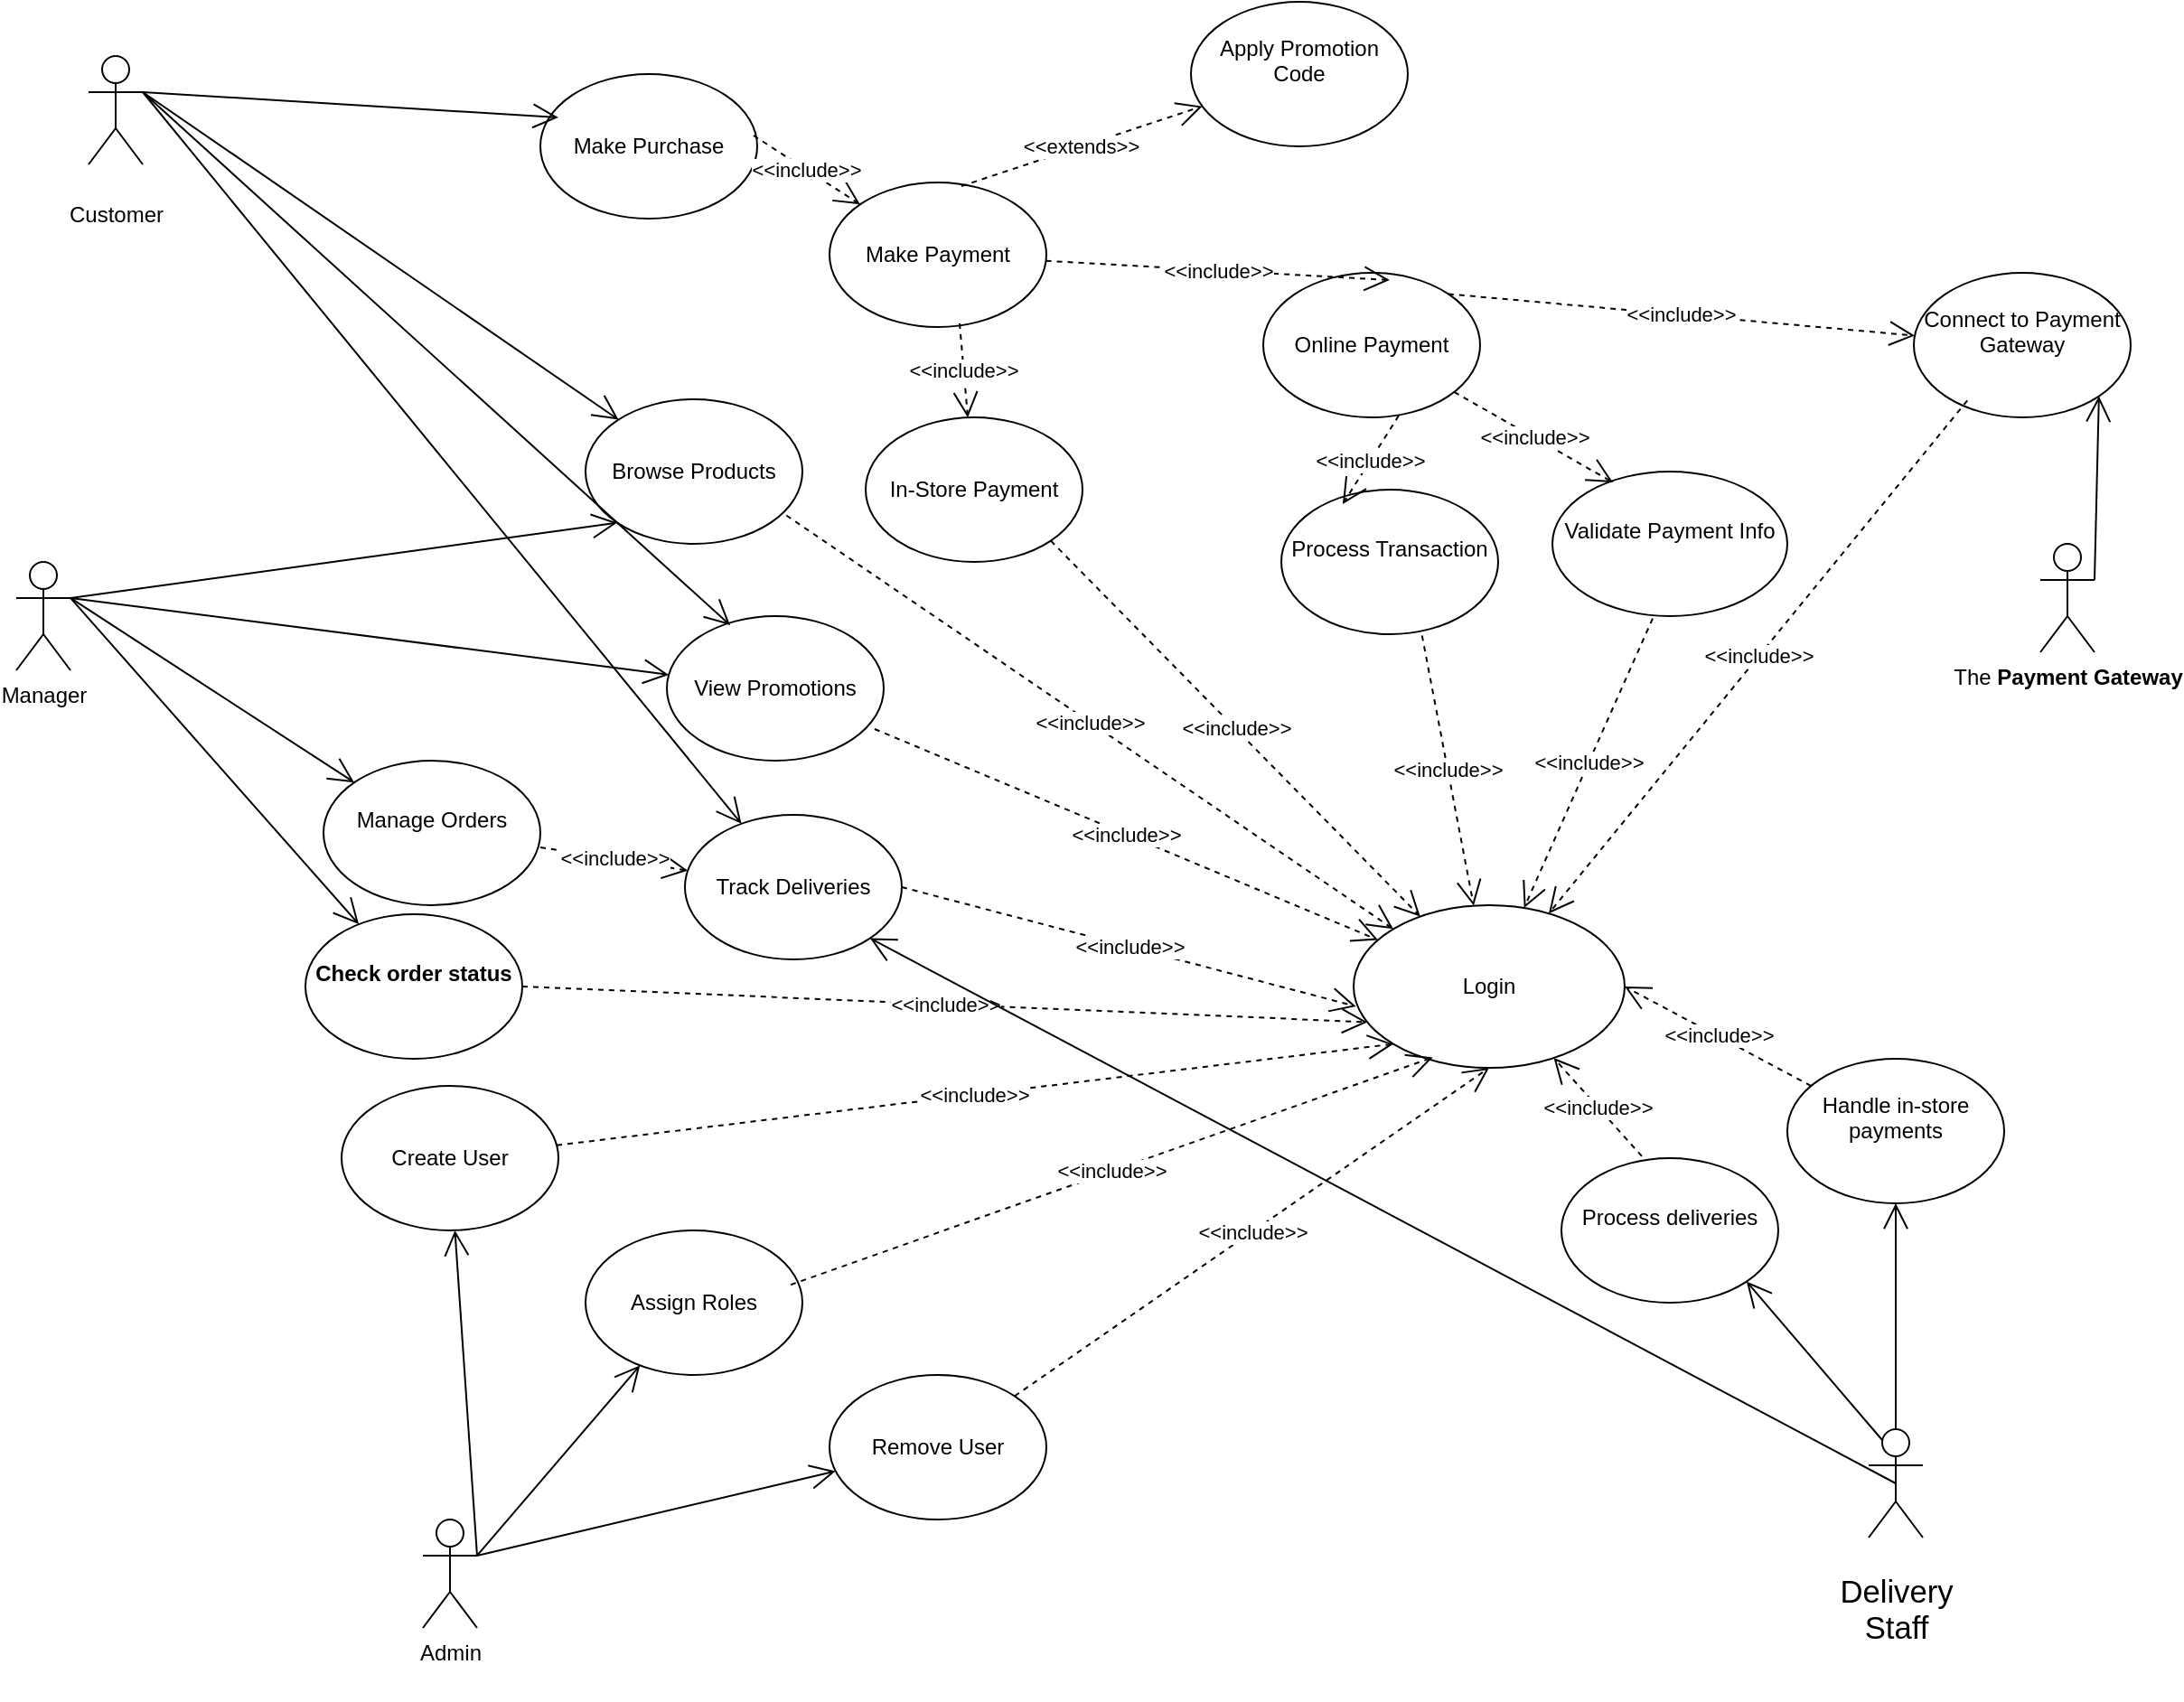 <mxfile version="27.0.1">
  <diagram name="Page-1" id="leISJ8qKo69MEdxwe8xN">
    <mxGraphModel dx="1783" dy="971" grid="1" gridSize="10" guides="1" tooltips="1" connect="1" arrows="1" fold="1" page="1" pageScale="1" pageWidth="850" pageHeight="1100" math="0" shadow="0">
      <root>
        <mxCell id="0" />
        <mxCell id="1" parent="0" />
        <mxCell id="G4u0P_oPjCdLFYhgPJJt-1" value="&#xa;Customer&#xa;&#xa;" style="shape=umlActor;verticalLabelPosition=bottom;verticalAlign=top;html=1;outlineConnect=0;" vertex="1" parent="1">
          <mxGeometry x="150" y="100" width="30" height="60" as="geometry" />
        </mxCell>
        <mxCell id="G4u0P_oPjCdLFYhgPJJt-2" value="Browse Products" style="ellipse;whiteSpace=wrap;html=1;" vertex="1" parent="1">
          <mxGeometry x="425" y="290" width="120" height="80" as="geometry" />
        </mxCell>
        <mxCell id="G4u0P_oPjCdLFYhgPJJt-3" value="Make Purchase" style="ellipse;whiteSpace=wrap;html=1;" vertex="1" parent="1">
          <mxGeometry x="400" y="110" width="120" height="80" as="geometry" />
        </mxCell>
        <mxCell id="G4u0P_oPjCdLFYhgPJJt-4" value="View Promotions" style="ellipse;whiteSpace=wrap;html=1;" vertex="1" parent="1">
          <mxGeometry x="470" y="410" width="120" height="80" as="geometry" />
        </mxCell>
        <mxCell id="G4u0P_oPjCdLFYhgPJJt-5" value="Make Payment" style="ellipse;whiteSpace=wrap;html=1;" vertex="1" parent="1">
          <mxGeometry x="560" y="170" width="120" height="80" as="geometry" />
        </mxCell>
        <mxCell id="G4u0P_oPjCdLFYhgPJJt-6" value="Online Payment" style="ellipse;whiteSpace=wrap;html=1;" vertex="1" parent="1">
          <mxGeometry x="800" y="220" width="120" height="80" as="geometry" />
        </mxCell>
        <mxCell id="G4u0P_oPjCdLFYhgPJJt-7" value="In-Store Payment" style="ellipse;whiteSpace=wrap;html=1;" vertex="1" parent="1">
          <mxGeometry x="580" y="300" width="120" height="80" as="geometry" />
        </mxCell>
        <mxCell id="G4u0P_oPjCdLFYhgPJJt-8" value="&amp;lt;&amp;lt;include&amp;gt;&amp;gt;" style="endArrow=open;endSize=12;dashed=1;html=1;rounded=0;entryX=0.583;entryY=0.05;entryDx=0;entryDy=0;entryPerimeter=0;" edge="1" parent="1" source="G4u0P_oPjCdLFYhgPJJt-5" target="G4u0P_oPjCdLFYhgPJJt-6">
          <mxGeometry width="160" relative="1" as="geometry">
            <mxPoint x="360" y="410" as="sourcePoint" />
            <mxPoint x="520" y="410" as="targetPoint" />
          </mxGeometry>
        </mxCell>
        <mxCell id="G4u0P_oPjCdLFYhgPJJt-9" value="&amp;lt;&amp;lt;include&amp;gt;&amp;gt;" style="endArrow=open;endSize=12;dashed=1;html=1;rounded=0;exitX=0.6;exitY=0.975;exitDx=0;exitDy=0;exitPerimeter=0;" edge="1" parent="1" source="G4u0P_oPjCdLFYhgPJJt-5" target="G4u0P_oPjCdLFYhgPJJt-7">
          <mxGeometry width="160" relative="1" as="geometry">
            <mxPoint x="610" y="298" as="sourcePoint" />
            <mxPoint x="580" y="354" as="targetPoint" />
          </mxGeometry>
        </mxCell>
        <mxCell id="G4u0P_oPjCdLFYhgPJJt-10" value="&amp;lt;&amp;lt;include&amp;gt;&amp;gt;" style="endArrow=open;endSize=12;dashed=1;html=1;rounded=0;exitX=0.983;exitY=0.425;exitDx=0;exitDy=0;exitPerimeter=0;" edge="1" parent="1" source="G4u0P_oPjCdLFYhgPJJt-3" target="G4u0P_oPjCdLFYhgPJJt-5">
          <mxGeometry width="160" relative="1" as="geometry">
            <mxPoint x="620" y="308" as="sourcePoint" />
            <mxPoint x="590" y="364" as="targetPoint" />
          </mxGeometry>
        </mxCell>
        <mxCell id="G4u0P_oPjCdLFYhgPJJt-11" value="&#xa;Apply Promotion Code&#xa;&#xa;" style="ellipse;whiteSpace=wrap;html=1;" vertex="1" parent="1">
          <mxGeometry x="760" y="70" width="120" height="80" as="geometry" />
        </mxCell>
        <mxCell id="G4u0P_oPjCdLFYhgPJJt-12" value="&amp;lt;&amp;lt;extends&amp;gt;&amp;gt;" style="endArrow=open;endSize=12;dashed=1;html=1;rounded=0;exitX=0.608;exitY=0.025;exitDx=0;exitDy=0;exitPerimeter=0;" edge="1" parent="1" source="G4u0P_oPjCdLFYhgPJJt-5" target="G4u0P_oPjCdLFYhgPJJt-11">
          <mxGeometry width="160" relative="1" as="geometry">
            <mxPoint x="642" y="298" as="sourcePoint" />
            <mxPoint x="695" y="347" as="targetPoint" />
          </mxGeometry>
        </mxCell>
        <mxCell id="G4u0P_oPjCdLFYhgPJJt-13" value="&#xa;Validate Payment Info&#xa;&#xa;" style="ellipse;whiteSpace=wrap;html=1;" vertex="1" parent="1">
          <mxGeometry x="960" y="330" width="130" height="80" as="geometry" />
        </mxCell>
        <mxCell id="G4u0P_oPjCdLFYhgPJJt-14" value="&amp;lt;&amp;lt;include&amp;gt;&amp;gt;" style="endArrow=open;endSize=12;dashed=1;html=1;rounded=0;entryX=0.258;entryY=0.075;entryDx=0;entryDy=0;entryPerimeter=0;" edge="1" parent="1" source="G4u0P_oPjCdLFYhgPJJt-6" target="G4u0P_oPjCdLFYhgPJJt-13">
          <mxGeometry width="160" relative="1" as="geometry">
            <mxPoint x="610" y="298" as="sourcePoint" />
            <mxPoint x="580" y="354" as="targetPoint" />
          </mxGeometry>
        </mxCell>
        <mxCell id="G4u0P_oPjCdLFYhgPJJt-15" value="&#xa;Connect to Payment Gateway&#xa;&#xa;" style="ellipse;whiteSpace=wrap;html=1;" vertex="1" parent="1">
          <mxGeometry x="1160" y="220" width="120" height="80" as="geometry" />
        </mxCell>
        <mxCell id="G4u0P_oPjCdLFYhgPJJt-16" value="&amp;lt;&amp;lt;include&amp;gt;&amp;gt;" style="endArrow=open;endSize=12;dashed=1;html=1;rounded=0;exitX=1;exitY=0;exitDx=0;exitDy=0;" edge="1" parent="1" source="G4u0P_oPjCdLFYhgPJJt-6" target="G4u0P_oPjCdLFYhgPJJt-15">
          <mxGeometry width="160" relative="1" as="geometry">
            <mxPoint x="603" y="429" as="sourcePoint" />
            <mxPoint x="664" y="456" as="targetPoint" />
          </mxGeometry>
        </mxCell>
        <mxCell id="G4u0P_oPjCdLFYhgPJJt-17" value="&#xa;Process Transaction&#xa;&#xa;" style="ellipse;whiteSpace=wrap;html=1;" vertex="1" parent="1">
          <mxGeometry x="810" y="340" width="120" height="80" as="geometry" />
        </mxCell>
        <mxCell id="G4u0P_oPjCdLFYhgPJJt-18" value="&amp;lt;&amp;lt;include&amp;gt;&amp;gt;" style="endArrow=open;endSize=12;dashed=1;html=1;rounded=0;exitX=0.625;exitY=0.988;exitDx=0;exitDy=0;exitPerimeter=0;entryX=0.283;entryY=0.1;entryDx=0;entryDy=0;entryPerimeter=0;" edge="1" parent="1" source="G4u0P_oPjCdLFYhgPJJt-6" target="G4u0P_oPjCdLFYhgPJJt-17">
          <mxGeometry width="160" relative="1" as="geometry">
            <mxPoint x="561" y="431" as="sourcePoint" />
            <mxPoint x="540" y="472" as="targetPoint" />
          </mxGeometry>
        </mxCell>
        <mxCell id="G4u0P_oPjCdLFYhgPJJt-19" value="&#xa;Manage Orders&#xa;&#xa;" style="ellipse;whiteSpace=wrap;html=1;" vertex="1" parent="1">
          <mxGeometry x="280" y="490" width="120" height="80" as="geometry" />
        </mxCell>
        <mxCell id="G4u0P_oPjCdLFYhgPJJt-20" value="Track Deliveries" style="ellipse;whiteSpace=wrap;html=1;" vertex="1" parent="1">
          <mxGeometry x="480" y="520" width="120" height="80" as="geometry" />
        </mxCell>
        <mxCell id="G4u0P_oPjCdLFYhgPJJt-21" value="Manager" style="shape=umlActor;verticalLabelPosition=bottom;verticalAlign=top;html=1;outlineConnect=0;" vertex="1" parent="1">
          <mxGeometry x="110" y="380" width="30" height="60" as="geometry" />
        </mxCell>
        <mxCell id="G4u0P_oPjCdLFYhgPJJt-22" value="&amp;lt;&amp;lt;include&amp;gt;&amp;gt;" style="endArrow=open;endSize=12;dashed=1;html=1;rounded=0;exitX=1;exitY=0.6;exitDx=0;exitDy=0;exitPerimeter=0;" edge="1" parent="1" source="G4u0P_oPjCdLFYhgPJJt-19" target="G4u0P_oPjCdLFYhgPJJt-20">
          <mxGeometry width="160" relative="1" as="geometry">
            <mxPoint x="585" y="429" as="sourcePoint" />
            <mxPoint x="644" y="548" as="targetPoint" />
          </mxGeometry>
        </mxCell>
        <mxCell id="G4u0P_oPjCdLFYhgPJJt-23" value="" style="endArrow=open;endFill=1;endSize=12;html=1;rounded=0;exitX=1;exitY=0.333;exitDx=0;exitDy=0;exitPerimeter=0;" edge="1" parent="1" source="G4u0P_oPjCdLFYhgPJJt-1" target="G4u0P_oPjCdLFYhgPJJt-2">
          <mxGeometry width="160" relative="1" as="geometry">
            <mxPoint x="400" y="410" as="sourcePoint" />
            <mxPoint x="560" y="410" as="targetPoint" />
          </mxGeometry>
        </mxCell>
        <mxCell id="G4u0P_oPjCdLFYhgPJJt-24" value="" style="endArrow=open;endFill=1;endSize=12;html=1;rounded=0;exitX=1;exitY=0.333;exitDx=0;exitDy=0;exitPerimeter=0;entryX=0.083;entryY=0.3;entryDx=0;entryDy=0;entryPerimeter=0;" edge="1" parent="1" source="G4u0P_oPjCdLFYhgPJJt-1" target="G4u0P_oPjCdLFYhgPJJt-3">
          <mxGeometry width="160" relative="1" as="geometry">
            <mxPoint x="190" y="130" as="sourcePoint" />
            <mxPoint x="400" y="130" as="targetPoint" />
          </mxGeometry>
        </mxCell>
        <mxCell id="G4u0P_oPjCdLFYhgPJJt-25" value="" style="endArrow=open;endFill=1;endSize=12;html=1;rounded=0;exitX=1;exitY=0.333;exitDx=0;exitDy=0;exitPerimeter=0;entryX=0.292;entryY=0.063;entryDx=0;entryDy=0;entryPerimeter=0;" edge="1" parent="1" source="G4u0P_oPjCdLFYhgPJJt-1" target="G4u0P_oPjCdLFYhgPJJt-4">
          <mxGeometry width="160" relative="1" as="geometry">
            <mxPoint x="200" y="140" as="sourcePoint" />
            <mxPoint x="410" y="140" as="targetPoint" />
          </mxGeometry>
        </mxCell>
        <mxCell id="G4u0P_oPjCdLFYhgPJJt-26" value="" style="endArrow=open;endFill=1;endSize=12;html=1;rounded=0;exitX=1;exitY=0.333;exitDx=0;exitDy=0;exitPerimeter=0;" edge="1" parent="1" source="G4u0P_oPjCdLFYhgPJJt-21" target="G4u0P_oPjCdLFYhgPJJt-19">
          <mxGeometry width="160" relative="1" as="geometry">
            <mxPoint x="210" y="150" as="sourcePoint" />
            <mxPoint x="420" y="150" as="targetPoint" />
          </mxGeometry>
        </mxCell>
        <mxCell id="G4u0P_oPjCdLFYhgPJJt-27" value="Admin" style="shape=umlActor;verticalLabelPosition=bottom;verticalAlign=top;html=1;outlineConnect=0;" vertex="1" parent="1">
          <mxGeometry x="335" y="910" width="30" height="60" as="geometry" />
        </mxCell>
        <mxCell id="G4u0P_oPjCdLFYhgPJJt-28" value="Create User" style="ellipse;whiteSpace=wrap;html=1;" vertex="1" parent="1">
          <mxGeometry x="290" y="670" width="120" height="80" as="geometry" />
        </mxCell>
        <mxCell id="G4u0P_oPjCdLFYhgPJJt-29" value="Assign Roles" style="ellipse;whiteSpace=wrap;html=1;" vertex="1" parent="1">
          <mxGeometry x="425" y="750" width="120" height="80" as="geometry" />
        </mxCell>
        <mxCell id="G4u0P_oPjCdLFYhgPJJt-30" value="Remove User" style="ellipse;whiteSpace=wrap;html=1;" vertex="1" parent="1">
          <mxGeometry x="560" y="830" width="120" height="80" as="geometry" />
        </mxCell>
        <mxCell id="G4u0P_oPjCdLFYhgPJJt-31" value="" style="endArrow=open;endFill=1;endSize=12;html=1;rounded=0;exitX=1;exitY=0.333;exitDx=0;exitDy=0;exitPerimeter=0;" edge="1" parent="1" source="G4u0P_oPjCdLFYhgPJJt-21" target="G4u0P_oPjCdLFYhgPJJt-4">
          <mxGeometry width="160" relative="1" as="geometry">
            <mxPoint x="150" y="410" as="sourcePoint" />
            <mxPoint x="358" y="551" as="targetPoint" />
          </mxGeometry>
        </mxCell>
        <mxCell id="G4u0P_oPjCdLFYhgPJJt-32" value="" style="endArrow=open;endFill=1;endSize=12;html=1;rounded=0;entryX=0;entryY=1;entryDx=0;entryDy=0;exitX=1;exitY=0.333;exitDx=0;exitDy=0;exitPerimeter=0;" edge="1" parent="1" source="G4u0P_oPjCdLFYhgPJJt-21" target="G4u0P_oPjCdLFYhgPJJt-2">
          <mxGeometry width="160" relative="1" as="geometry">
            <mxPoint x="160" y="420" as="sourcePoint" />
            <mxPoint x="368" y="561" as="targetPoint" />
          </mxGeometry>
        </mxCell>
        <mxCell id="G4u0P_oPjCdLFYhgPJJt-33" value="" style="endArrow=open;endFill=1;endSize=12;html=1;rounded=0;exitX=1;exitY=0.333;exitDx=0;exitDy=0;exitPerimeter=0;" edge="1" parent="1" source="G4u0P_oPjCdLFYhgPJJt-27" target="G4u0P_oPjCdLFYhgPJJt-28">
          <mxGeometry width="160" relative="1" as="geometry">
            <mxPoint x="170" y="430" as="sourcePoint" />
            <mxPoint x="378" y="571" as="targetPoint" />
          </mxGeometry>
        </mxCell>
        <mxCell id="G4u0P_oPjCdLFYhgPJJt-34" value="" style="endArrow=open;endFill=1;endSize=12;html=1;rounded=0;exitX=1;exitY=0.333;exitDx=0;exitDy=0;exitPerimeter=0;" edge="1" parent="1" source="G4u0P_oPjCdLFYhgPJJt-27" target="G4u0P_oPjCdLFYhgPJJt-29">
          <mxGeometry width="160" relative="1" as="geometry">
            <mxPoint x="180" y="440" as="sourcePoint" />
            <mxPoint x="388" y="581" as="targetPoint" />
          </mxGeometry>
        </mxCell>
        <mxCell id="G4u0P_oPjCdLFYhgPJJt-35" value="" style="endArrow=open;endFill=1;endSize=12;html=1;rounded=0;exitX=1;exitY=0.333;exitDx=0;exitDy=0;exitPerimeter=0;" edge="1" parent="1" source="G4u0P_oPjCdLFYhgPJJt-27" target="G4u0P_oPjCdLFYhgPJJt-30">
          <mxGeometry width="160" relative="1" as="geometry">
            <mxPoint x="190" y="450" as="sourcePoint" />
            <mxPoint x="398" y="591" as="targetPoint" />
          </mxGeometry>
        </mxCell>
        <mxCell id="G4u0P_oPjCdLFYhgPJJt-37" value="Login" style="ellipse;whiteSpace=wrap;html=1;" vertex="1" parent="1">
          <mxGeometry x="850" y="570" width="150" height="90" as="geometry" />
        </mxCell>
        <mxCell id="G4u0P_oPjCdLFYhgPJJt-38" value="&amp;lt;&amp;lt;include&amp;gt;&amp;gt;" style="endArrow=open;endSize=12;dashed=1;html=1;rounded=0;exitX=0.958;exitY=0.781;exitDx=0;exitDy=0;exitPerimeter=0;" edge="1" parent="1" source="G4u0P_oPjCdLFYhgPJJt-4" target="G4u0P_oPjCdLFYhgPJJt-37">
          <mxGeometry width="160" relative="1" as="geometry">
            <mxPoint x="642" y="298" as="sourcePoint" />
            <mxPoint x="880" y="308" as="targetPoint" />
          </mxGeometry>
        </mxCell>
        <mxCell id="G4u0P_oPjCdLFYhgPJJt-39" value="&amp;lt;&amp;lt;include&amp;gt;&amp;gt;" style="endArrow=open;endSize=12;dashed=1;html=1;rounded=0;exitX=0.926;exitY=0.803;exitDx=0;exitDy=0;exitPerimeter=0;entryX=0;entryY=0;entryDx=0;entryDy=0;" edge="1" parent="1" source="G4u0P_oPjCdLFYhgPJJt-2" target="G4u0P_oPjCdLFYhgPJJt-37">
          <mxGeometry width="160" relative="1" as="geometry">
            <mxPoint x="535" y="492" as="sourcePoint" />
            <mxPoint x="869" y="603" as="targetPoint" />
          </mxGeometry>
        </mxCell>
        <mxCell id="G4u0P_oPjCdLFYhgPJJt-40" value="&amp;lt;&amp;lt;include&amp;gt;&amp;gt;" style="endArrow=open;endSize=12;dashed=1;html=1;rounded=0;exitX=1;exitY=1;exitDx=0;exitDy=0;" edge="1" parent="1" source="G4u0P_oPjCdLFYhgPJJt-7" target="G4u0P_oPjCdLFYhgPJJt-37">
          <mxGeometry width="160" relative="1" as="geometry">
            <mxPoint x="546" y="364" as="sourcePoint" />
            <mxPoint x="882" y="593" as="targetPoint" />
          </mxGeometry>
        </mxCell>
        <mxCell id="G4u0P_oPjCdLFYhgPJJt-41" value="&amp;lt;&amp;lt;include&amp;gt;&amp;gt;" style="endArrow=open;endSize=12;dashed=1;html=1;rounded=0;exitX=0.247;exitY=0.883;exitDx=0;exitDy=0;exitPerimeter=0;" edge="1" parent="1" source="G4u0P_oPjCdLFYhgPJJt-15" target="G4u0P_oPjCdLFYhgPJJt-37">
          <mxGeometry width="160" relative="1" as="geometry">
            <mxPoint x="556" y="374" as="sourcePoint" />
            <mxPoint x="892" y="603" as="targetPoint" />
          </mxGeometry>
        </mxCell>
        <mxCell id="G4u0P_oPjCdLFYhgPJJt-42" value="&amp;lt;&amp;lt;include&amp;gt;&amp;gt;" style="endArrow=open;endSize=12;dashed=1;html=1;rounded=0;exitX=0.649;exitY=1.009;exitDx=0;exitDy=0;exitPerimeter=0;" edge="1" parent="1" source="G4u0P_oPjCdLFYhgPJJt-17" target="G4u0P_oPjCdLFYhgPJJt-37">
          <mxGeometry width="160" relative="1" as="geometry">
            <mxPoint x="566" y="384" as="sourcePoint" />
            <mxPoint x="902" y="613" as="targetPoint" />
          </mxGeometry>
        </mxCell>
        <mxCell id="G4u0P_oPjCdLFYhgPJJt-43" value="&amp;lt;&amp;lt;include&amp;gt;&amp;gt;" style="endArrow=open;endSize=12;dashed=1;html=1;rounded=0;exitX=0.427;exitY=1.016;exitDx=0;exitDy=0;exitPerimeter=0;" edge="1" parent="1" source="G4u0P_oPjCdLFYhgPJJt-13" target="G4u0P_oPjCdLFYhgPJJt-37">
          <mxGeometry width="160" relative="1" as="geometry">
            <mxPoint x="576" y="394" as="sourcePoint" />
            <mxPoint x="912" y="623" as="targetPoint" />
          </mxGeometry>
        </mxCell>
        <mxCell id="G4u0P_oPjCdLFYhgPJJt-44" value="&amp;lt;&amp;lt;include&amp;gt;&amp;gt;" style="endArrow=open;endSize=12;dashed=1;html=1;rounded=0;exitX=1;exitY=0.5;exitDx=0;exitDy=0;entryX=0.009;entryY=0.622;entryDx=0;entryDy=0;entryPerimeter=0;" edge="1" parent="1" source="G4u0P_oPjCdLFYhgPJJt-20" target="G4u0P_oPjCdLFYhgPJJt-37">
          <mxGeometry width="160" relative="1" as="geometry">
            <mxPoint x="586" y="404" as="sourcePoint" />
            <mxPoint x="922" y="633" as="targetPoint" />
          </mxGeometry>
        </mxCell>
        <mxCell id="G4u0P_oPjCdLFYhgPJJt-45" value="&amp;lt;&amp;lt;include&amp;gt;&amp;gt;" style="endArrow=open;endSize=12;dashed=1;html=1;rounded=0;entryX=0;entryY=1;entryDx=0;entryDy=0;" edge="1" parent="1" source="G4u0P_oPjCdLFYhgPJJt-28" target="G4u0P_oPjCdLFYhgPJJt-37">
          <mxGeometry width="160" relative="1" as="geometry">
            <mxPoint x="596" y="414" as="sourcePoint" />
            <mxPoint x="932" y="643" as="targetPoint" />
          </mxGeometry>
        </mxCell>
        <mxCell id="G4u0P_oPjCdLFYhgPJJt-46" value="&amp;lt;&amp;lt;include&amp;gt;&amp;gt;" style="endArrow=open;endSize=12;dashed=1;html=1;rounded=0;exitX=0.946;exitY=0.376;exitDx=0;exitDy=0;exitPerimeter=0;entryX=0.292;entryY=0.936;entryDx=0;entryDy=0;entryPerimeter=0;" edge="1" parent="1" source="G4u0P_oPjCdLFYhgPJJt-29" target="G4u0P_oPjCdLFYhgPJJt-37">
          <mxGeometry width="160" relative="1" as="geometry">
            <mxPoint x="606" y="424" as="sourcePoint" />
            <mxPoint x="942" y="653" as="targetPoint" />
          </mxGeometry>
        </mxCell>
        <mxCell id="G4u0P_oPjCdLFYhgPJJt-47" value="&amp;lt;&amp;lt;include&amp;gt;&amp;gt;" style="endArrow=open;endSize=12;dashed=1;html=1;rounded=0;exitX=1;exitY=0;exitDx=0;exitDy=0;entryX=0.5;entryY=1;entryDx=0;entryDy=0;" edge="1" parent="1" source="G4u0P_oPjCdLFYhgPJJt-30" target="G4u0P_oPjCdLFYhgPJJt-37">
          <mxGeometry width="160" relative="1" as="geometry">
            <mxPoint x="616" y="434" as="sourcePoint" />
            <mxPoint x="952" y="663" as="targetPoint" />
          </mxGeometry>
        </mxCell>
        <mxCell id="G4u0P_oPjCdLFYhgPJJt-48" value="&#xa;&lt;strong data-end=&quot;697&quot; data-start=&quot;675&quot;&gt;Check order status&lt;/strong&gt; &#xa;&#xa;" style="ellipse;whiteSpace=wrap;html=1;" vertex="1" parent="1">
          <mxGeometry x="270" y="575" width="120" height="80" as="geometry" />
        </mxCell>
        <mxCell id="G4u0P_oPjCdLFYhgPJJt-49" value="" style="endArrow=open;endFill=1;endSize=12;html=1;rounded=0;exitX=1;exitY=0.333;exitDx=0;exitDy=0;exitPerimeter=0;" edge="1" parent="1" source="G4u0P_oPjCdLFYhgPJJt-21" target="G4u0P_oPjCdLFYhgPJJt-48">
          <mxGeometry width="160" relative="1" as="geometry">
            <mxPoint x="150" y="410" as="sourcePoint" />
            <mxPoint x="307" y="512" as="targetPoint" />
          </mxGeometry>
        </mxCell>
        <mxCell id="G4u0P_oPjCdLFYhgPJJt-50" value="&amp;lt;&amp;lt;include&amp;gt;&amp;gt;" style="endArrow=open;endSize=12;dashed=1;html=1;rounded=0;exitX=1;exitY=0.5;exitDx=0;exitDy=0;entryX=0.051;entryY=0.719;entryDx=0;entryDy=0;entryPerimeter=0;" edge="1" parent="1" source="G4u0P_oPjCdLFYhgPJJt-48" target="G4u0P_oPjCdLFYhgPJJt-37">
          <mxGeometry width="160" relative="1" as="geometry">
            <mxPoint x="640" y="580" as="sourcePoint" />
            <mxPoint x="861" y="636" as="targetPoint" />
          </mxGeometry>
        </mxCell>
        <mxCell id="G4u0P_oPjCdLFYhgPJJt-51" value="The &lt;strong data-end=&quot;1074&quot; data-start=&quot;1055&quot;&gt;Payment Gateway&lt;/strong&gt;" style="shape=umlActor;verticalLabelPosition=bottom;verticalAlign=top;html=1;outlineConnect=0;" vertex="1" parent="1">
          <mxGeometry x="1230" y="370" width="30" height="60" as="geometry" />
        </mxCell>
        <mxCell id="G4u0P_oPjCdLFYhgPJJt-52" value="" style="endArrow=open;endFill=1;endSize=12;html=1;rounded=0;exitX=1;exitY=0.333;exitDx=0;exitDy=0;exitPerimeter=0;entryX=1;entryY=1;entryDx=0;entryDy=0;" edge="1" parent="1" source="G4u0P_oPjCdLFYhgPJJt-51" target="G4u0P_oPjCdLFYhgPJJt-15">
          <mxGeometry width="160" relative="1" as="geometry">
            <mxPoint x="375" y="940" as="sourcePoint" />
            <mxPoint x="363" y="760" as="targetPoint" />
          </mxGeometry>
        </mxCell>
        <mxCell id="G4u0P_oPjCdLFYhgPJJt-53" value="&lt;br&gt;&lt;span style=&quot;font-size: 13pt; line-height: 115%;&quot;&gt;Delivery&lt;br&gt;Staff&lt;/span&gt;&lt;br&gt;&lt;br&gt;&lt;div&gt;&lt;br/&gt;&lt;/div&gt;" style="shape=umlActor;verticalLabelPosition=bottom;verticalAlign=top;html=1;outlineConnect=0;" vertex="1" parent="1">
          <mxGeometry x="1135" y="860" width="30" height="60" as="geometry" />
        </mxCell>
        <mxCell id="G4u0P_oPjCdLFYhgPJJt-54" value="&#xa;Handle in-store payments&#xa;&#xa;" style="ellipse;whiteSpace=wrap;html=1;" vertex="1" parent="1">
          <mxGeometry x="1090" y="655" width="120" height="80" as="geometry" />
        </mxCell>
        <mxCell id="G4u0P_oPjCdLFYhgPJJt-57" value="&amp;lt;&amp;lt;include&amp;gt;&amp;gt;" style="endArrow=open;endSize=12;dashed=1;html=1;rounded=0;entryX=1;entryY=0.5;entryDx=0;entryDy=0;" edge="1" parent="1" source="G4u0P_oPjCdLFYhgPJJt-54" target="G4u0P_oPjCdLFYhgPJJt-37">
          <mxGeometry width="160" relative="1" as="geometry">
            <mxPoint x="1200" y="301" as="sourcePoint" />
            <mxPoint x="968" y="585" as="targetPoint" />
          </mxGeometry>
        </mxCell>
        <mxCell id="G4u0P_oPjCdLFYhgPJJt-58" value="" style="endArrow=open;endFill=1;endSize=12;html=1;rounded=0;exitX=1;exitY=0.333;exitDx=0;exitDy=0;exitPerimeter=0;" edge="1" parent="1" target="G4u0P_oPjCdLFYhgPJJt-20">
          <mxGeometry width="160" relative="1" as="geometry">
            <mxPoint x="180" y="120" as="sourcePoint" />
            <mxPoint x="515" y="425" as="targetPoint" />
          </mxGeometry>
        </mxCell>
        <mxCell id="G4u0P_oPjCdLFYhgPJJt-59" value="" style="endArrow=open;endFill=1;endSize=12;html=1;rounded=0;exitX=0.5;exitY=0.5;exitDx=0;exitDy=0;exitPerimeter=0;entryX=1;entryY=1;entryDx=0;entryDy=0;" edge="1" parent="1" source="G4u0P_oPjCdLFYhgPJJt-53" target="G4u0P_oPjCdLFYhgPJJt-20">
          <mxGeometry width="160" relative="1" as="geometry">
            <mxPoint x="190" y="130" as="sourcePoint" />
            <mxPoint x="525" y="435" as="targetPoint" />
          </mxGeometry>
        </mxCell>
        <mxCell id="G4u0P_oPjCdLFYhgPJJt-61" value="" style="endArrow=open;endFill=1;endSize=12;html=1;rounded=0;exitX=0.5;exitY=0;exitDx=0;exitDy=0;exitPerimeter=0;entryX=0.5;entryY=1;entryDx=0;entryDy=0;" edge="1" parent="1" source="G4u0P_oPjCdLFYhgPJJt-53" target="G4u0P_oPjCdLFYhgPJJt-54">
          <mxGeometry width="160" relative="1" as="geometry">
            <mxPoint x="1160" y="900" as="sourcePoint" />
            <mxPoint x="592" y="598" as="targetPoint" />
          </mxGeometry>
        </mxCell>
        <mxCell id="G4u0P_oPjCdLFYhgPJJt-62" value="&#xa;Process deliveries&#xa;&#xa;" style="ellipse;whiteSpace=wrap;html=1;" vertex="1" parent="1">
          <mxGeometry x="965" y="710" width="120" height="80" as="geometry" />
        </mxCell>
        <mxCell id="G4u0P_oPjCdLFYhgPJJt-63" value="" style="endArrow=open;endFill=1;endSize=12;html=1;rounded=0;exitX=0.25;exitY=0.1;exitDx=0;exitDy=0;exitPerimeter=0;entryX=1;entryY=1;entryDx=0;entryDy=0;" edge="1" parent="1" source="G4u0P_oPjCdLFYhgPJJt-53" target="G4u0P_oPjCdLFYhgPJJt-62">
          <mxGeometry width="160" relative="1" as="geometry">
            <mxPoint x="590" y="600" as="sourcePoint" />
            <mxPoint x="750" y="600" as="targetPoint" />
          </mxGeometry>
        </mxCell>
        <mxCell id="G4u0P_oPjCdLFYhgPJJt-64" value="&amp;lt;&amp;lt;include&amp;gt;&amp;gt;" style="endArrow=open;endSize=12;dashed=1;html=1;rounded=0;exitX=0.371;exitY=-0.013;exitDx=0;exitDy=0;exitPerimeter=0;" edge="1" parent="1" source="G4u0P_oPjCdLFYhgPJJt-62" target="G4u0P_oPjCdLFYhgPJJt-37">
          <mxGeometry width="160" relative="1" as="geometry">
            <mxPoint x="1113" y="680" as="sourcePoint" />
            <mxPoint x="1010" y="625" as="targetPoint" />
          </mxGeometry>
        </mxCell>
      </root>
    </mxGraphModel>
  </diagram>
</mxfile>
